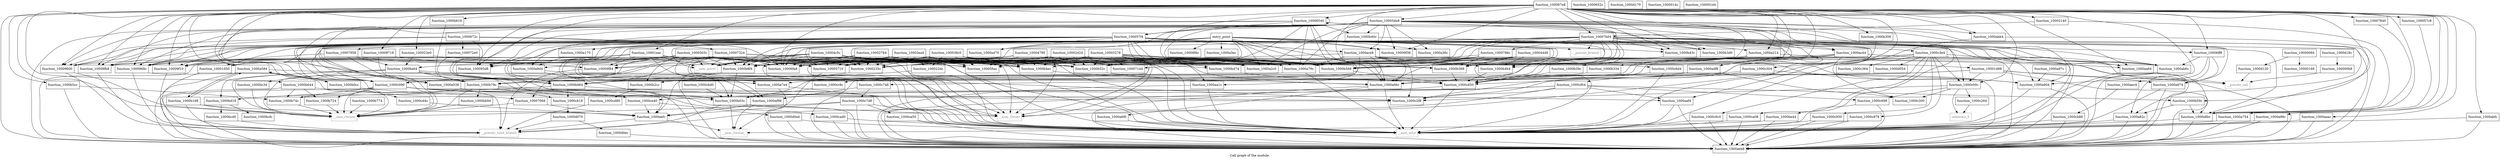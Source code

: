 digraph "Call graph of the module." {
  label="Call graph of the module.";
  node [shape=record];

  Node_function_10003278 [label="{function_10003278}"];
  Node_function_10004c5c [label="{function_10004c5c}"];
  Node_function_100038c0 [label="{function_100038c0}"];
  Node_function_10006540 [label="{function_10006540}"];
  Node_function_1000672c [label="{function_1000672c}"];
  Node_function_1000a7e4 [label="{function_1000a7e4}"];
  Node_function_100067e8 [label="{function_100067e8}"];
  Node_function_10006fa8 [label="{function_10006fa8}"];
  Node_function_10005de8 [label="{function_10005de8}"];
  Node_function_1000652c [label="{function_1000652c}"];
  Node_function_1000503c [label="{function_1000503c}"];
  Node_function_10003ea4 [label="{function_10003ea4}"];
  Node_function_100056ac [label="{function_100056ac}"];
  Node_function_10004448 [label="{function_10004448}"];
  Node_function_10005710 [label="{function_10005710}"];
  Node_function_1000235c [label="{function_1000235c}"];
  Node_function_100023e0 [label="{function_100023e0}"];
  Node_function_10002764 [label="{function_10002764}"];
  Node_function_100057c8 [label="{function_100057c8}"];
  Node_function_100057f4 [label="{function_100057f4}"];
  Node___asm_rlwimi [color="gray50", fontcolor="gray50", label="{__asm_rlwimi}"];
  Node___asm_mfcr [color="gray50", fontcolor="gray50", label="{__asm_mfcr}"];
  Node___asm_mtcrf [color="gray50", fontcolor="gray50", label="{__asm_mtcrf}"];
  Node_unknown_0 [color="gray50", fontcolor="gray50", label="{unknown_0}"];
  Node_function_10006ff8 [label="{function_10006ff8}"];
  Node_function_10007068 [label="{function_10007068}"];
  Node_function_100071d4 [label="{function_100071d4}"];
  Node_function_100072e0 [label="{function_100072e0}"];
  Node_function_10007324 [label="{function_10007324}"];
  Node_function_10007840 [label="{function_10007840}"];
  Node_function_1000786c [label="{function_1000786c}"];
  Node_function_10007958 [label="{function_10007958}"];
  Node_function_10007b04 [label="{function_10007b04}"];
  Node_function_100095d8 [label="{function_100095d8}"];
  Node_function_10009600 [label="{function_10009600}"];
  Node_function_1000968c [label="{function_1000968c}"];
  Node_function_10009718 [label="{function_10009718}"];
  Node_function_10009f10 [label="{function_10009f10}"];
  Node_function_10009f38 [label="{function_10009f38}"];
  Node_function_10009f94 [label="{function_10009f94}"];
  Node_function_10009fb8 [label="{function_10009fb8}"];
  Node_function_10009fdc [label="{function_10009fdc}"];
  Node_function_1000a038 [label="{function_1000a038}"];
  Node_function_1000a170 [label="{function_1000a170}"];
  Node_function_1000a214 [label="{function_1000a214}"];
  Node_function_1000a2c0 [label="{function_1000a2c0}"];
  Node_function_1000a36c [label="{function_1000a36c}"];
  Node_function_1000a3ec [label="{function_1000a3ec}"];
  Node_function_1000a470 [label="{function_1000a470}"];
  Node_function_1000a584 [label="{function_1000a584}"];
  Node_function_1000a66c [label="{function_1000a66c}"];
  Node_function_1000a6f0 [label="{function_1000a6f0}"];
  Node_function_1000a754 [label="{function_1000a754}"];
  Node_function_1000a79c [label="{function_1000a79c}"];
  Node_function_1000c698 [label="{function_1000c698}"];
  Node_function_1000c6d4 [label="{function_1000c6d4}"];
  Node_function_1000a82c [label="{function_1000a82c}"];
  Node_function_1000a874 [label="{function_1000a874}"];
  Node_function_1000a8bc [label="{function_1000a8bc}"];
  Node_function_1000a904 [label="{function_1000a904}"];
  Node_function_1000a97c [label="{function_1000a97c}"];
  Node_function_1000a98c [label="{function_1000a98c}"];
  Node_function_1000a9d4 [label="{function_1000a9d4}"];
  Node_function_1000aa1c [label="{function_1000aa1c}"];
  Node_function_1000aa64 [label="{function_1000aa64}"];
  Node_function_1000aaac [label="{function_1000aaac}"];
  Node_function_1000aaf4 [label="{function_1000aaf4}"];
  Node_function_1000ab6c [label="{function_1000ab6c}"];
  Node_function_1000abb4 [label="{function_1000abb4}"];
  Node_function_1000abfc [label="{function_1000abfc}"];
  Node_function_1000ac44 [label="{function_1000ac44}"];
  Node_function_1000ace8 [label="{function_1000ace8}"];
  Node_function_1000adf8 [label="{function_1000adf8}"];
  Node_function_1000aeb8 [label="{function_1000aeb8}"];
  Node_function_1000aec4 [label="{function_1000aec4}"];
  Node_function_1000aefc [label="{function_1000aefc}"];
  Node_function_1000af98 [label="{function_1000af98}"];
  Node_function_1000b03c [label="{function_1000b03c}"];
  Node_function_1000b0cc [label="{function_1000b0cc}"];
  Node_function_1000b168 [label="{function_1000b168}"];
  Node_function_1000b2cc [label="{function_1000b2cc}"];
  Node_function_1000b300 [label="{function_1000b300}"];
  Node_function_1000b334 [label="{function_1000b334}"];
  Node_function_1000b368 [label="{function_1000b368}"];
  Node_function_1000b39c [label="{function_1000b39c}"];
  Node_function_1000b3d0 [label="{function_1000b3d0}"];
  Node_function_1000b40c [label="{function_1000b40c}"];
  Node_function_1000b43c [label="{function_1000b43c}"];
  Node_function_1000b474 [label="{function_1000b474}"];
  Node_function_1000b4b4 [label="{function_1000b4b4}"];
  Node_function_1000b4ec [label="{function_1000b4ec}"];
  Node_function_1000b52c [label="{function_1000b52c}"];
  Node_function_1000b568 [label="{function_1000b568}"];
  Node_function_1000b59c [label="{function_1000b59c}"];
  Node_function_1000b5cc [label="{function_1000b5cc}"];
  Node_function_1000b618 [label="{function_1000b618}"];
  Node_function_1000b644 [label="{function_1000b644}"];
  Node_function_1000b724 [label="{function_1000b724}"];
  Node_function_1000b74c [label="{function_1000b74c}"];
  Node_function_1000b774 [label="{function_1000b774}"];
  Node_function_1000b79c [label="{function_1000b79c}"];
  Node_function_1000b8f4 [label="{function_1000b8f4}"];
  Node_function_1000b964 [label="{function_1000b964}"];
  Node_function_1000ba64 [label="{function_1000ba64}"];
  Node_function_1000bb94 [label="{function_1000bb94}"];
  Node_function_1000bc34 [label="{function_1000bc34}"];
  Node_function_1000bcd0 [label="{function_1000bcd0}"];
  Node_function_1000bcfc [label="{function_1000bcfc}"];
  Node_function_1000bd18 [label="{function_1000bd18}"];
  Node_function_1000be44 [label="{function_1000be44}"];
  Node_function_1000c00c [label="{function_1000c00c}"];
  Node_function_1000c090 [label="{function_1000c090}"];
  Node_function_1000c264 [label="{function_1000c264}"];
  Node_function_1000c2f8 [label="{function_1000c2f8}"];
  Node_function_1000c300 [label="{function_1000c300}"];
  Node_function_1000c304 [label="{function_1000c304}"];
  Node_function_1000c364 [label="{function_1000c364}"];
  Node_function_1000c3e4 [label="{function_1000c3e4}"];
  Node_function_1000c650 [label="{function_1000c650}"];
  Node_function_1000c748 [label="{function_1000c748}"];
  Node_function_1000c7d8 [label="{function_1000c7d8}"];
  Node_function_1000c930 [label="{function_1000c930}"];
  Node_function_1000c978 [label="{function_1000c978}"];
  Node_function_1000c9c0 [label="{function_1000c9c0}"];
  Node_function_1000ca08 [label="{function_1000ca08}"];
  Node_function_1000ca50 [label="{function_1000ca50}"];
  Node_function_1000cad0 [label="{function_1000cad0}"];
  Node_function_1000cb18 [label="{function_1000cb18}"];
  Node_function_1000cb88 [label="{function_1000cb88}"];
  Node_function_1000cbd0 [label="{function_1000cbd0}"];
  Node_function_1000cc9c [label="{function_1000cc9c}"];
  Node_function_1000cd4c [label="{function_1000cd4c}"];
  Node_function_1000cd80 [label="{function_1000cd80}"];
  Node_function_1000ce40 [label="{function_1000ce40}"];
  Node_function_1000cf04 [label="{function_1000cf04}"];
  Node_function_1000d054 [label="{function_1000d054}"];
  Node_function_1000d070 [label="{function_1000d070}"];
  Node_function_1000d0a4 [label="{function_1000d0a4}"];
  Node_function_1000d0ec [label="{function_1000d0ec}"];
  Node_function_1000d120 [label="{function_1000d120}"];
  Node_function_1000d170 [label="{function_1000d170}"];
  Node_function_1000d18c [label="{function_1000d18c}"];
  Node___asm_rlwinm [color="gray50", fontcolor="gray50", label="{__asm_rlwinm}"];
  Node___asm_rlwinm_ [color="gray50", fontcolor="gray50", label="{__asm_rlwinm_}"];
  Node_function_10004780 [label="{function_10004780}"];
  Node___pseudo_call [color="gray50", fontcolor="gray50", label="{__pseudo_call}"];
  Node___pseudo_branch [color="gray50", fontcolor="gray50", label="{__pseudo_branch}"];
  Node___pseudo_cond_branch [color="gray50", fontcolor="gray50", label="{__pseudo_cond_branch}"];
  Node_function_10000094 [label="{function_10000094}"];
  Node_function_100000b8 [label="{function_100000b8}"];
  Node_function_1000014c [label="{function_1000014c}"];
  Node_function_10000168 [label="{function_10000168}"];
  Node_function_100001d4 [label="{function_100001d4}"];
  Node_entry_point [label="{entry_point}"];
  Node_function_10002d24 [label="{function_10002d24}"];
  Node_function_10001d50 [label="{function_10001d50}"];
  Node_function_10001d98 [label="{function_10001d98}"];
  Node_function_10001eac [label="{function_10001eac}"];
  Node_function_10002140 [label="{function_10002140}"];
  Node_function_100022dc [label="{function_100022dc}"];
  Node_function_10003278 -> Node_function_10006fa8;
  Node_function_10003278 -> Node_function_100056ac;
  Node_function_10003278 -> Node_function_10005710;
  Node_function_10003278 -> Node_function_1000235c;
  Node_function_10003278 -> Node___asm_rlwimi;
  Node_function_10003278 -> Node___asm_mfcr;
  Node_function_10003278 -> Node___asm_mtcrf;
  Node_function_10003278 -> Node_function_100071d4;
  Node_function_10003278 -> Node_function_1000a66c;
  Node_function_10003278 -> Node_function_1000a79c;
  Node_function_10003278 -> Node_function_1000ab6c;
  Node_function_10003278 -> Node_function_1000b368;
  Node_function_10003278 -> Node_function_1000b474;
  Node_function_10003278 -> Node_function_1000b4ec;
  Node_function_10003278 -> Node_function_1000b52c;
  Node_function_10003278 -> Node_function_1000b568;
  Node_function_10003278 -> Node_function_1000b79c;
  Node_function_10003278 -> Node_function_1000b8f4;
  Node_function_10004c5c -> Node_function_10006fa8;
  Node_function_10004c5c -> Node_function_100056ac;
  Node_function_10004c5c -> Node_function_10005710;
  Node_function_10004c5c -> Node_function_1000235c;
  Node_function_10004c5c -> Node___asm_rlwimi;
  Node_function_10004c5c -> Node___asm_mfcr;
  Node_function_10004c5c -> Node___asm_mtcrf;
  Node_function_10004c5c -> Node_function_100095d8;
  Node_function_10004c5c -> Node_function_1000968c;
  Node_function_10004c5c -> Node_function_10009f94;
  Node_function_10004c5c -> Node_function_1000a79c;
  Node_function_10004c5c -> Node_function_1000b4ec;
  Node_function_10004c5c -> Node_function_1000b52c;
  Node_function_10004c5c -> Node_function_1000b568;
  Node_function_10004c5c -> Node_function_1000b8f4;
  Node_function_100038c0 -> Node_function_10006fa8;
  Node_function_100038c0 -> Node_function_100056ac;
  Node_function_100038c0 -> Node_function_10005710;
  Node_function_100038c0 -> Node_function_1000235c;
  Node_function_100038c0 -> Node___asm_rlwimi;
  Node_function_100038c0 -> Node___asm_mfcr;
  Node_function_100038c0 -> Node___asm_mtcrf;
  Node_function_100038c0 -> Node_function_100071d4;
  Node_function_100038c0 -> Node_function_1000a79c;
  Node_function_100038c0 -> Node_function_1000b4ec;
  Node_function_100038c0 -> Node_function_1000b52c;
  Node_function_100038c0 -> Node_function_1000b568;
  Node_function_100038c0 -> Node_function_1000b8f4;
  Node_function_100038c0 -> Node_function_100022dc;
  Node_function_10006540 -> Node_function_10006540;
  Node_function_10006540 -> Node_function_100057f4;
  Node_function_10006540 -> Node_function_1000a66c;
  Node_function_10006540 -> Node_function_1000a79c;
  Node_function_10006540 -> Node_function_1000aeb8;
  Node_function_10006540 -> Node_function_1000b334;
  Node_function_10006540 -> Node_function_1000b368;
  Node_function_10006540 -> Node_function_1000b40c;
  Node_function_10006540 -> Node_function_1000b52c;
  Node_function_10006540 -> Node_function_1000b568;
  Node_function_10006540 -> Node_function_1000c090;
  Node_function_1000672c -> Node_function_10006fa8;
  Node_function_1000672c -> Node_function_100072e0;
  Node_function_1000672c -> Node_function_10007324;
  Node_function_1000672c -> Node_function_100095d8;
  Node_function_1000672c -> Node_function_10009600;
  Node_function_1000672c -> Node_function_1000968c;
  Node_function_1000a7e4 -> Node___asm_mfcr;
  Node_function_1000a7e4 -> Node_function_1000aeb8;
  Node_function_100067e8 -> Node_function_10006540;
  Node_function_100067e8 -> Node_function_1000a7e4;
  Node_function_100067e8 -> Node_function_10006fa8;
  Node_function_100067e8 -> Node_function_10005de8;
  Node_function_100067e8 -> Node_function_100023e0;
  Node_function_100067e8 -> Node_function_100057c8;
  Node_function_100067e8 -> Node_function_10006ff8;
  Node_function_100067e8 -> Node_function_10007068;
  Node_function_100067e8 -> Node_function_10007840;
  Node_function_100067e8 -> Node_function_10007b04;
  Node_function_100067e8 -> Node_function_100095d8;
  Node_function_100067e8 -> Node_function_10009600;
  Node_function_100067e8 -> Node_function_1000968c;
  Node_function_100067e8 -> Node_function_10009718;
  Node_function_100067e8 -> Node_function_10009f10;
  Node_function_100067e8 -> Node_function_10009f38;
  Node_function_100067e8 -> Node_function_10009fb8;
  Node_function_100067e8 -> Node_function_1000a214;
  Node_function_100067e8 -> Node_function_1000a584;
  Node_function_100067e8 -> Node_function_1000a66c;
  Node_function_100067e8 -> Node_function_1000a754;
  Node_function_100067e8 -> Node_function_1000a79c;
  Node_function_100067e8 -> Node_function_1000a8bc;
  Node_function_100067e8 -> Node_function_1000a904;
  Node_function_100067e8 -> Node_function_1000a98c;
  Node_function_100067e8 -> Node_function_1000aa64;
  Node_function_100067e8 -> Node_function_1000aaac;
  Node_function_100067e8 -> Node_function_1000aaf4;
  Node_function_100067e8 -> Node_function_1000abb4;
  Node_function_100067e8 -> Node_function_1000abfc;
  Node_function_100067e8 -> Node_function_1000aeb8;
  Node_function_100067e8 -> Node_function_1000b300;
  Node_function_100067e8 -> Node_function_1000b368;
  Node_function_100067e8 -> Node_function_1000b3d0;
  Node_function_100067e8 -> Node_function_1000b43c;
  Node_function_100067e8 -> Node_function_1000b4b4;
  Node_function_100067e8 -> Node_function_1000b568;
  Node_function_100067e8 -> Node_function_1000b59c;
  Node_function_100067e8 -> Node_function_1000b5cc;
  Node_function_100067e8 -> Node_function_1000b618;
  Node_function_100067e8 -> Node_function_1000b644;
  Node_function_100067e8 -> Node_function_1000c00c;
  Node_function_100067e8 -> Node_function_1000c090;
  Node_function_100067e8 -> Node___asm_rlwinm;
  Node_function_100067e8 -> Node_function_10001eac;
  Node_function_100067e8 -> Node_function_10002140;
  Node_function_10005de8 -> Node_function_1000a7e4;
  Node_function_10005de8 -> Node_function_100057f4;
  Node_function_10005de8 -> Node_function_100095d8;
  Node_function_10005de8 -> Node_function_10009600;
  Node_function_10005de8 -> Node_function_1000968c;
  Node_function_10005de8 -> Node_function_10009f38;
  Node_function_10005de8 -> Node_function_10009fb8;
  Node_function_10005de8 -> Node_function_1000a2c0;
  Node_function_10005de8 -> Node_function_1000a36c;
  Node_function_10005de8 -> Node_function_1000a470;
  Node_function_10005de8 -> Node_function_1000a79c;
  Node_function_10005de8 -> Node_function_1000a82c;
  Node_function_10005de8 -> Node_function_1000a874;
  Node_function_10005de8 -> Node_function_1000a8bc;
  Node_function_10005de8 -> Node_function_1000a904;
  Node_function_10005de8 -> Node_function_1000a9d4;
  Node_function_10005de8 -> Node_function_1000aa1c;
  Node_function_10005de8 -> Node_function_1000ab6c;
  Node_function_10005de8 -> Node_function_1000abb4;
  Node_function_10005de8 -> Node_function_1000ac44;
  Node_function_10005de8 -> Node_function_1000ace8;
  Node_function_10005de8 -> Node_function_1000adf8;
  Node_function_10005de8 -> Node_function_1000b334;
  Node_function_10005de8 -> Node_function_1000b40c;
  Node_function_10005de8 -> Node_function_1000b568;
  Node_function_10005de8 -> Node_function_1000b79c;
  Node_function_10005de8 -> Node_function_1000be44;
  Node_function_10005de8 -> Node_function_1000c090;
  Node_function_1000503c -> Node_function_10006fa8;
  Node_function_1000503c -> Node_function_100056ac;
  Node_function_1000503c -> Node_function_10005710;
  Node_function_1000503c -> Node_function_1000235c;
  Node_function_1000503c -> Node___asm_rlwimi;
  Node_function_1000503c -> Node___asm_mfcr;
  Node_function_1000503c -> Node___asm_mtcrf;
  Node_function_1000503c -> Node_function_10007068;
  Node_function_1000503c -> Node_function_100095d8;
  Node_function_1000503c -> Node_function_10009600;
  Node_function_1000503c -> Node_function_1000968c;
  Node_function_1000503c -> Node_function_10009f10;
  Node_function_1000503c -> Node_function_10009f94;
  Node_function_1000503c -> Node_function_1000a2c0;
  Node_function_1000503c -> Node_function_1000a79c;
  Node_function_1000503c -> Node_function_1000a904;
  Node_function_1000503c -> Node_function_1000a9d4;
  Node_function_1000503c -> Node_function_1000b2cc;
  Node_function_1000503c -> Node_function_1000b4ec;
  Node_function_1000503c -> Node_function_1000b52c;
  Node_function_1000503c -> Node_function_1000b568;
  Node_function_1000503c -> Node_function_1000b8f4;
  Node_function_1000503c -> Node_function_10001d50;
  Node_function_10003ea4 -> Node_function_10006fa8;
  Node_function_10003ea4 -> Node_function_100056ac;
  Node_function_10003ea4 -> Node_function_10005710;
  Node_function_10003ea4 -> Node_function_1000235c;
  Node_function_10003ea4 -> Node___asm_rlwimi;
  Node_function_10003ea4 -> Node___asm_mfcr;
  Node_function_10003ea4 -> Node___asm_mtcrf;
  Node_function_10003ea4 -> Node_function_1000a79c;
  Node_function_10003ea4 -> Node_function_1000b4ec;
  Node_function_10003ea4 -> Node_function_1000b52c;
  Node_function_10003ea4 -> Node_function_1000b568;
  Node_function_10003ea4 -> Node_function_1000b8f4;
  Node_function_10003ea4 -> Node_function_100022dc;
  Node_function_10004448 -> Node_function_10006fa8;
  Node_function_10004448 -> Node_function_1000235c;
  Node_function_10004448 -> Node___asm_mfcr;
  Node_function_10004448 -> Node_function_100071d4;
  Node_function_10004448 -> Node_function_1000b334;
  Node_function_10004448 -> Node_function_1000b368;
  Node_function_10004448 -> Node_function_1000b4b4;
  Node_function_10004448 -> Node_function_1000b568;
  Node_function_10004448 -> Node_function_1000b8f4;
  Node_function_10005710 -> Node___asm_rlwinm_;
  Node_function_1000235c -> Node_function_1000a038;
  Node_function_100023e0 -> Node_function_1000b8f4;
  Node_function_100023e0 -> Node_function_1000ba64;
  Node_function_10002764 -> Node_function_10006fa8;
  Node_function_10002764 -> Node_function_100056ac;
  Node_function_10002764 -> Node_function_10005710;
  Node_function_10002764 -> Node_function_1000235c;
  Node_function_10002764 -> Node___asm_rlwimi;
  Node_function_10002764 -> Node___asm_mfcr;
  Node_function_10002764 -> Node___asm_mtcrf;
  Node_function_10002764 -> Node_function_100071d4;
  Node_function_10002764 -> Node_function_10009f94;
  Node_function_10002764 -> Node_function_1000a79c;
  Node_function_10002764 -> Node_function_1000b4ec;
  Node_function_10002764 -> Node_function_1000b52c;
  Node_function_10002764 -> Node_function_1000b568;
  Node_function_10002764 -> Node_function_1000b8f4;
  Node_function_100057c8 -> Node_function_1000a8bc;
  Node_function_100057f4 -> Node_function_100095d8;
  Node_function_100057f4 -> Node_function_10009600;
  Node_function_100057f4 -> Node_function_1000968c;
  Node_function_100057f4 -> Node_function_10009f10;
  Node_function_100057f4 -> Node_function_10009f38;
  Node_function_100057f4 -> Node_function_10009fb8;
  Node_function_100057f4 -> Node_function_1000a038;
  Node_function_100057f4 -> Node_function_1000a170;
  Node_function_100057f4 -> Node_function_1000a2c0;
  Node_function_100057f4 -> Node_function_1000a470;
  Node_function_100057f4 -> Node_function_1000a79c;
  Node_function_100057f4 -> Node_function_1000a8bc;
  Node_function_100057f4 -> Node_function_1000a904;
  Node_function_100057f4 -> Node_function_1000aa1c;
  Node_function_100057f4 -> Node_function_1000ac44;
  Node_function_100057f4 -> Node_function_1000ace8;
  Node_function_100057f4 -> Node_function_1000adf8;
  Node_function_100057f4 -> Node_function_1000b03c;
  Node_function_100057f4 -> Node_function_1000c090;
  Node_function_10006ff8 -> Node_function_1000a82c;
  Node_function_10006ff8 -> Node_function_1000a874;
  Node_function_10006ff8 -> Node_function_1000ab6c;
  Node_function_10006ff8 -> Node_function_1000aec4;
  Node_function_10007068 -> Node_function_1000aefc;
  Node_function_10007068 -> Node___asm_rlwinm;
  Node_function_100072e0 -> Node_function_1000b964;
  Node_function_10007324 -> Node_function_10006fa8;
  Node_function_10007324 -> Node___asm_mfcr;
  Node_function_10007324 -> Node___asm_mtcrf;
  Node_function_10007324 -> Node_function_10009f10;
  Node_function_10007324 -> Node_function_10009fb8;
  Node_function_10007324 -> Node_function_1000a66c;
  Node_function_10007324 -> Node_function_1000a79c;
  Node_function_10007324 -> Node_function_1000aa64;
  Node_function_10007324 -> Node_function_1000b368;
  Node_function_10007324 -> Node_function_1000b474;
  Node_function_10007324 -> Node_function_1000b4b4;
  Node_function_10007324 -> Node_function_1000b568;
  Node_function_10007324 -> Node_function_1000b8f4;
  Node_function_10007324 -> Node_function_1000b964;
  Node_function_10007324 -> Node_function_1000ba64;
  Node_function_10007324 -> Node_function_1000c090;
  Node_function_10007324 -> Node___asm_rlwinm;
  Node_function_10007840 -> Node_function_1000a8bc;
  Node_function_1000786c -> Node_function_10009fb8;
  Node_function_1000786c -> Node_function_1000a66c;
  Node_function_1000786c -> Node_function_1000a79c;
  Node_function_1000786c -> Node_function_1000b368;
  Node_function_1000786c -> Node_function_1000b568;
  Node_function_10007958 -> Node_function_10009f10;
  Node_function_10007958 -> Node_function_10009f94;
  Node_function_10007958 -> Node_function_1000b79c;
  Node_function_10007958 -> Node_function_1000ba64;
  Node_function_10007b04 -> Node_function_1000a7e4;
  Node_function_10007b04 -> Node_function_10006fa8;
  Node_function_10007b04 -> Node_function_100056ac;
  Node_function_10007b04 -> Node_function_10005710;
  Node_function_10007b04 -> Node___asm_rlwimi;
  Node_function_10007b04 -> Node_function_10006ff8;
  Node_function_10007b04 -> Node_function_1000786c;
  Node_function_10007b04 -> Node_function_10007958;
  Node_function_10007b04 -> Node_function_1000a214;
  Node_function_10007b04 -> Node_function_1000a66c;
  Node_function_10007b04 -> Node_function_1000a79c;
  Node_function_10007b04 -> Node_function_1000aa64;
  Node_function_10007b04 -> Node_function_1000ab6c;
  Node_function_10007b04 -> Node_function_1000aeb8;
  Node_function_10007b04 -> Node_function_1000af98;
  Node_function_10007b04 -> Node_function_1000b3d0;
  Node_function_10007b04 -> Node_function_1000b43c;
  Node_function_10007b04 -> Node_function_1000b474;
  Node_function_10007b04 -> Node_function_1000b4b4;
  Node_function_10007b04 -> Node_function_1000b4ec;
  Node_function_10007b04 -> Node_function_1000b52c;
  Node_function_10007b04 -> Node_function_1000b568;
  Node_function_10007b04 -> Node_function_1000b8f4;
  Node_function_10007b04 -> Node_function_1000c00c;
  Node_function_10007b04 -> Node___asm_rlwinm;
  Node_function_10007b04 -> Node___pseudo_branch;
  Node_function_10009600 -> Node___asm_rlwinm;
  Node_function_10009600 -> Node___pseudo_cond_branch;
  Node_function_1000968c -> Node___asm_rlwinm;
  Node_function_1000968c -> Node___pseudo_cond_branch;
  Node_function_10009718 -> Node_function_10009f94;
  Node_function_10009718 -> Node_function_1000b79c;
  Node_function_10009f10 -> Node___pseudo_cond_branch;
  Node_function_10009f94 -> Node___pseudo_cond_branch;
  Node_function_10009fb8 -> Node___pseudo_cond_branch;
  Node_function_1000a038 -> Node___pseudo_cond_branch;
  Node_function_1000a170 -> Node_function_1000a9d4;
  Node_function_1000a214 -> Node_function_1000a79c;
  Node_function_1000a214 -> Node_function_1000aeb8;
  Node_function_1000a214 -> Node_function_1000b368;
  Node_function_1000a214 -> Node_function_1000b39c;
  Node_function_1000a214 -> Node_function_1000b568;
  Node_function_1000a584 -> Node___asm_mfcr;
  Node_function_1000a584 -> Node_function_1000aeb8;
  Node_function_1000a584 -> Node_function_1000b0cc;
  Node_function_1000a584 -> Node_function_1000b168;
  Node_function_1000a66c -> Node___asm_mfcr;
  Node_function_1000a66c -> Node_function_1000a6f0;
  Node_function_1000a66c -> Node_function_1000aeb8;
  Node_function_1000a6f0 -> Node___asm_mfcr;
  Node_function_1000a6f0 -> Node_function_1000aeb8;
  Node_function_1000a754 -> Node___asm_mfcr;
  Node_function_1000a754 -> Node_function_1000aeb8;
  Node_function_1000a79c -> Node___asm_mfcr;
  Node_function_1000a79c -> Node_function_1000aeb8;
  Node_function_1000c698 -> Node___asm_mfcr;
  Node_function_1000c698 -> Node_function_1000aeb8;
  Node_function_1000c6d4 -> Node___asm_mfcr;
  Node_function_1000c6d4 -> Node_function_1000aeb8;
  Node_function_1000c6d4 -> Node_function_1000cc9c;
  Node_function_1000a82c -> Node___asm_mfcr;
  Node_function_1000a82c -> Node_function_1000aeb8;
  Node_function_1000a874 -> Node___asm_mfcr;
  Node_function_1000a874 -> Node_function_1000aeb8;
  Node_function_1000a8bc -> Node___asm_mfcr;
  Node_function_1000a8bc -> Node_function_1000aeb8;
  Node_function_1000a904 -> Node___asm_mfcr;
  Node_function_1000a904 -> Node_function_1000aeb8;
  Node_function_1000a97c -> Node_function_1000a904;
  Node_function_1000a98c -> Node___asm_mfcr;
  Node_function_1000a98c -> Node_function_1000aeb8;
  Node_function_1000a9d4 -> Node___asm_mfcr;
  Node_function_1000a9d4 -> Node_function_1000aeb8;
  Node_function_1000aa1c -> Node___asm_mfcr;
  Node_function_1000aa1c -> Node_function_1000aeb8;
  Node_function_1000aa64 -> Node___asm_mfcr;
  Node_function_1000aa64 -> Node_function_1000aeb8;
  Node_function_1000aaac -> Node___asm_mfcr;
  Node_function_1000aaac -> Node_function_1000aeb8;
  Node_function_1000aaf4 -> Node___asm_mfcr;
  Node_function_1000aaf4 -> Node_function_1000aeb8;
  Node_function_1000ab6c -> Node___asm_mfcr;
  Node_function_1000ab6c -> Node_function_1000aeb8;
  Node_function_1000abb4 -> Node___asm_mfcr;
  Node_function_1000abb4 -> Node_function_1000aeb8;
  Node_function_1000abfc -> Node___asm_mfcr;
  Node_function_1000abfc -> Node_function_1000aeb8;
  Node_function_1000ac44 -> Node_function_1000a79c;
  Node_function_1000ac44 -> Node_function_1000aeb8;
  Node_function_1000ac44 -> Node_function_1000b964;
  Node_function_1000ac44 -> Node_function_1000c2f8;
  Node_function_1000ac44 -> Node_function_1000c300;
  Node_function_1000ace8 -> Node_function_1000a66c;
  Node_function_1000ace8 -> Node_function_1000a79c;
  Node_function_1000ace8 -> Node_function_1000c6d4;
  Node_function_1000ace8 -> Node_function_1000a904;
  Node_function_1000ace8 -> Node_function_1000aeb8;
  Node_function_1000ace8 -> Node_function_1000b79c;
  Node_function_1000ace8 -> Node_function_1000b8f4;
  Node_function_1000ace8 -> Node_function_1000b964;
  Node_function_1000ace8 -> Node_function_1000c2f8;
  Node_function_1000adf8 -> Node_function_1000c2f8;
  Node_function_1000adf8 -> Node_function_1000c300;
  Node_function_1000adf8 -> Node_function_1000c748;
  Node_function_1000aec4 -> Node_function_1000cb88;
  Node_function_1000aefc -> Node___asm_rlwinm_;
  Node_function_1000aefc -> Node___pseudo_cond_branch;
  Node_function_1000af98 -> Node_function_1000aefc;
  Node_function_1000af98 -> Node___asm_rlwinm_;
  Node_function_1000b03c -> Node___asm_rlwimi;
  Node_function_1000b03c -> Node___asm_rlwinm_;
  Node_function_1000b03c -> Node___pseudo_cond_branch;
  Node_function_1000b0cc -> Node_function_1000a584;
  Node_function_1000b0cc -> Node_function_1000b03c;
  Node_function_1000b0cc -> Node_function_1000cd4c;
  Node_function_1000b168 -> Node_function_1000a584;
  Node_function_1000b168 -> Node_function_1000aeb8;
  Node_function_1000b168 -> Node_function_1000aefc;
  Node_function_1000b168 -> Node___asm_rlwinm;
  Node_function_1000b2cc -> Node_function_1000cd80;
  Node_function_1000b300 -> Node_function_1000c650;
  Node_function_1000b334 -> Node_function_1000c650;
  Node_function_1000b368 -> Node_function_1000c650;
  Node_function_1000b39c -> Node_function_1000c650;
  Node_function_1000b3d0 -> Node_function_1000c650;
  Node_function_1000b40c -> Node_function_1000c650;
  Node_function_1000b43c -> Node_function_1000c650;
  Node_function_1000b474 -> Node_function_1000c650;
  Node_function_1000b4b4 -> Node_function_1000c650;
  Node_function_1000b4ec -> Node_function_1000c650;
  Node_function_1000b52c -> Node_function_1000c650;
  Node_function_1000b568 -> Node_function_1000c650;
  Node_function_1000b59c -> Node_function_1000a82c;
  Node_function_1000b59c -> Node_function_1000a8bc;
  Node_function_1000b5cc -> Node_function_1000aeb8;
  Node_function_1000b5cc -> Node_function_1000b74c;
  Node_function_1000b618 -> Node_function_1000b03c;
  Node_function_1000b644 -> Node_function_1000aeb8;
  Node_function_1000b644 -> Node_function_1000b724;
  Node_function_1000b644 -> Node_function_1000b74c;
  Node_function_1000b644 -> Node_function_1000ce40;
  Node_function_1000b724 -> Node___asm_rlwinm;
  Node_function_1000b74c -> Node___asm_rlwinm;
  Node_function_1000b774 -> Node___asm_rlwinm;
  Node_function_1000b79c -> Node_function_1000aeb8;
  Node_function_1000b79c -> Node_function_1000bb94;
  Node_function_1000b79c -> Node_function_1000bd18;
  Node_function_1000b79c -> Node_function_1000c2f8;
  Node_function_1000b79c -> Node_function_1000cb18;
  Node_function_1000b79c -> Node___asm_rlwinm;
  Node_function_1000b8f4 -> Node_function_1000aeb8;
  Node_function_1000b8f4 -> Node_function_1000b03c;
  Node_function_1000b8f4 -> Node_function_1000b79c;
  Node_function_1000b964 -> Node_function_1000bd18;
  Node_function_1000b964 -> Node_function_1000c2f8;
  Node_function_1000b964 -> Node_function_1000cb18;
  Node_function_1000ba64 -> Node_function_1000aefc;
  Node_function_1000ba64 -> Node_function_1000b79c;
  Node_function_1000ba64 -> Node_function_1000b964;
  Node_function_1000ba64 -> Node_function_1000bc34;
  Node_function_1000ba64 -> Node_function_1000bd18;
  Node_function_1000ba64 -> Node_function_1000c2f8;
  Node_function_1000ba64 -> Node___asm_rlwinm;
  Node_function_1000bb94 -> Node___asm_rlwinm;
  Node_function_1000bc34 -> Node___asm_rlwinm;
  Node_function_1000bcd0 -> Node___pseudo_cond_branch;
  Node_function_1000bd18 -> Node_function_1000bcd0;
  Node_function_1000bd18 -> Node_function_1000bcfc;
  Node_function_1000be44 -> Node_function_1000aeb8;
  Node_function_1000be44 -> Node___asm_rlwinm_;
  Node_function_1000c00c -> Node_unknown_0;
  Node_function_1000c00c -> Node_function_1000c698;
  Node_function_1000c00c -> Node_function_1000c264;
  Node_function_1000c00c -> Node_function_1000c2f8;
  Node_function_1000c00c -> Node_function_1000c300;
  Node_function_1000c090 -> Node___asm_mfcr;
  Node_function_1000c090 -> Node_function_1000aaf4;
  Node_function_1000c090 -> Node_function_1000aeb8;
  Node_function_1000c090 -> Node_function_1000b724;
  Node_function_1000c090 -> Node_function_1000b74c;
  Node_function_1000c090 -> Node_function_1000cad0;
  Node_function_1000c090 -> Node_function_1000ce40;
  Node_function_1000c090 -> Node___asm_rlwinm;
  Node_function_1000c264 -> Node_unknown_0;
  Node_function_1000c304 -> Node_function_1000a66c;
  Node_function_1000c304 -> Node_function_1000a904;
  Node_function_1000c304 -> Node_function_1000cf04;
  Node_function_1000c3e4 -> Node_function_1000aeb8;
  Node_function_1000c3e4 -> Node_function_1000aefc;
  Node_function_1000c3e4 -> Node_function_1000b03c;
  Node_function_1000c3e4 -> Node_function_1000c00c;
  Node_function_1000c3e4 -> Node_function_1000c304;
  Node_function_1000c3e4 -> Node_function_1000c364;
  Node_function_1000c3e4 -> Node_function_1000c930;
  Node_function_1000c3e4 -> Node_function_1000c978;
  Node_function_1000c3e4 -> Node_function_1000c9c0;
  Node_function_1000c3e4 -> Node_function_1000ca08;
  Node_function_1000c3e4 -> Node_function_1000d054;
  Node_function_1000c3e4 -> Node___pseudo_call;
  Node_function_1000c650 -> Node___asm_mfcr;
  Node_function_1000c650 -> Node_function_1000aeb8;
  Node_function_1000c748 -> Node_function_1000af98;
  Node_function_1000c748 -> Node_function_1000c7d8;
  Node_function_1000c7d8 -> Node___asm_mfcr;
  Node_function_1000c7d8 -> Node_function_1000aeb8;
  Node_function_1000c7d8 -> Node_function_1000aefc;
  Node_function_1000c7d8 -> Node_function_1000ca50;
  Node_function_1000c7d8 -> Node___asm_rlwinm;
  Node_function_1000c930 -> Node___asm_mfcr;
  Node_function_1000c930 -> Node_function_1000aeb8;
  Node_function_1000c978 -> Node___asm_mfcr;
  Node_function_1000c978 -> Node_function_1000aeb8;
  Node_function_1000c9c0 -> Node___asm_mfcr;
  Node_function_1000c9c0 -> Node_function_1000aeb8;
  Node_function_1000ca08 -> Node___asm_mfcr;
  Node_function_1000ca08 -> Node_function_1000aeb8;
  Node_function_1000ca50 -> Node___asm_mfcr;
  Node_function_1000ca50 -> Node_function_1000aeb8;
  Node_function_1000cad0 -> Node___asm_mfcr;
  Node_function_1000cad0 -> Node_function_1000aeb8;
  Node_function_1000cb18 -> Node_function_1000d070;
  Node_function_1000cb88 -> Node___asm_mfcr;
  Node_function_1000cb88 -> Node_function_1000aeb8;
  Node_function_1000cbd0 -> Node_function_1000b03c;
  Node_function_1000cc9c -> Node_function_1000b03c;
  Node_function_1000cd4c -> Node_function_1000aefc;
  Node_function_1000cd80 -> Node___pseudo_cond_branch;
  Node_function_1000ce40 -> Node_function_1000aefc;
  Node_function_1000ce40 -> Node_function_1000d0a4;
  Node_function_1000cf04 -> Node_function_1000c698;
  Node_function_1000cf04 -> Node_function_1000aaf4;
  Node_function_1000cf04 -> Node_function_1000b03c;
  Node_function_1000cf04 -> Node_function_1000b59c;
  Node_function_1000cf04 -> Node_function_1000b74c;
  Node_function_1000cf04 -> Node_function_1000c2f8;
  Node_function_1000cf04 -> Node_function_1000ce40;
  Node_function_1000cf04 -> Node___pseudo_cond_branch;
  Node_function_1000d070 -> Node_function_1000d0ec;
  Node_function_1000d070 -> Node___pseudo_cond_branch;
  Node_function_1000d0a4 -> Node___asm_mfcr;
  Node_function_1000d0a4 -> Node_function_1000aeb8;
  Node_function_1000d0ec -> Node_function_1000aeb8;
  Node_function_1000d120 -> Node___pseudo_call;
  Node_function_1000d18c -> Node_function_100000b8;
  Node_function_10004780 -> Node_function_10006fa8;
  Node_function_10004780 -> Node_function_100056ac;
  Node_function_10004780 -> Node_function_10005710;
  Node_function_10004780 -> Node_function_1000235c;
  Node_function_10004780 -> Node___asm_rlwimi;
  Node_function_10004780 -> Node___asm_mfcr;
  Node_function_10004780 -> Node___asm_mtcrf;
  Node_function_10004780 -> Node_function_100071d4;
  Node_function_10004780 -> Node_function_1000a79c;
  Node_function_10004780 -> Node_function_1000b4ec;
  Node_function_10004780 -> Node_function_1000b52c;
  Node_function_10004780 -> Node_function_1000b568;
  Node_function_10004780 -> Node_function_1000b8f4;
  Node_function_10000094 -> Node_function_1000d120;
  Node_function_10000094 -> Node_function_10000168;
  Node_function_100000b8 -> Node___pseudo_call;
  Node_entry_point -> Node_function_10006fa8;
  Node_entry_point -> Node_function_1000235c;
  Node_entry_point -> Node___asm_mfcr;
  Node_entry_point -> Node___asm_mtcrf;
  Node_entry_point -> Node_function_100095d8;
  Node_entry_point -> Node_function_10009600;
  Node_entry_point -> Node_function_1000968c;
  Node_entry_point -> Node_function_10009f10;
  Node_entry_point -> Node_function_10009f38;
  Node_entry_point -> Node_function_10009fb8;
  Node_entry_point -> Node_function_10009fdc;
  Node_entry_point -> Node_function_1000a038;
  Node_entry_point -> Node_function_1000a2c0;
  Node_entry_point -> Node_function_1000a36c;
  Node_entry_point -> Node_function_1000a3ec;
  Node_entry_point -> Node_function_1000a470;
  Node_entry_point -> Node_function_1000a66c;
  Node_entry_point -> Node_function_1000a79c;
  Node_entry_point -> Node_function_1000aa64;
  Node_entry_point -> Node_function_1000ab6c;
  Node_entry_point -> Node_function_1000aeb8;
  Node_entry_point -> Node_function_1000af98;
  Node_entry_point -> Node_function_1000b03c;
  Node_entry_point -> Node_function_1000b368;
  Node_entry_point -> Node_function_1000b3d0;
  Node_entry_point -> Node_function_1000b43c;
  Node_entry_point -> Node_function_1000b4b4;
  Node_entry_point -> Node_function_1000b52c;
  Node_entry_point -> Node_function_1000b568;
  Node_entry_point -> Node_function_1000b8f4;
  Node_entry_point -> Node_function_1000c090;
  Node_entry_point -> Node_function_1000c3e4;
  Node_entry_point -> Node___asm_rlwinm;
  Node_entry_point -> Node___pseudo_branch;
  Node_entry_point -> Node_function_10001d50;
  Node_function_10002d24 -> Node_function_10006fa8;
  Node_function_10002d24 -> Node_function_100056ac;
  Node_function_10002d24 -> Node_function_10005710;
  Node_function_10002d24 -> Node_function_1000235c;
  Node_function_10002d24 -> Node___asm_rlwimi;
  Node_function_10002d24 -> Node___asm_mfcr;
  Node_function_10002d24 -> Node___asm_mtcrf;
  Node_function_10002d24 -> Node_function_100071d4;
  Node_function_10002d24 -> Node_function_1000a79c;
  Node_function_10002d24 -> Node_function_1000b4ec;
  Node_function_10002d24 -> Node_function_1000b52c;
  Node_function_10002d24 -> Node_function_1000b568;
  Node_function_10002d24 -> Node_function_1000b8f4;
  Node_function_10001d50 -> Node___pseudo_cond_branch;
  Node_function_10001d98 -> Node_function_1000a7e4;
  Node_function_10001d98 -> Node_function_1000a874;
  Node_function_10001d98 -> Node_function_1000a8bc;
  Node_function_10001d98 -> Node_function_1000c00c;
  Node_function_10001d98 -> Node_function_1000c090;
  Node_function_10001d98 -> Node___pseudo_call;
  Node_function_10001eac -> Node___asm_mfcr;
  Node_function_10001eac -> Node___asm_mtcrf;
  Node_function_10001eac -> Node_function_10009f94;
  Node_function_10001eac -> Node_function_1000aeb8;
  Node_function_10001eac -> Node_function_1000b8f4;
  Node_function_10001eac -> Node_function_1000b964;
  Node_function_10001eac -> Node_function_10001d98;
  Node_function_10002140 -> Node_function_10007b04;
  Node_function_10002140 -> Node_function_1000a8bc;
  Node_function_100022dc -> Node_function_1000b2cc;
}
